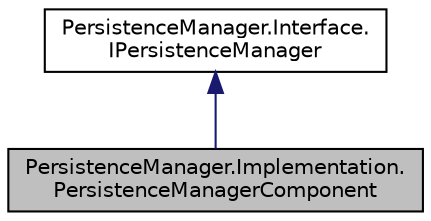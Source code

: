 digraph "PersistenceManager.Implementation.PersistenceManagerComponent"
{
  edge [fontname="Helvetica",fontsize="10",labelfontname="Helvetica",labelfontsize="10"];
  node [fontname="Helvetica",fontsize="10",shape=record];
  Node1 [label="PersistenceManager.Implementation.\lPersistenceManagerComponent",height=0.2,width=0.4,color="black", fillcolor="grey75", style="filled" fontcolor="black"];
  Node2 -> Node1 [dir="back",color="midnightblue",fontsize="10",style="solid",fontname="Helvetica"];
  Node2 [label="PersistenceManager.Interface.\lIPersistenceManager",height=0.2,width=0.4,color="black", fillcolor="white", style="filled",URL="$interface_persistence_manager_1_1_interface_1_1_i_persistence_manager.html"];
}
